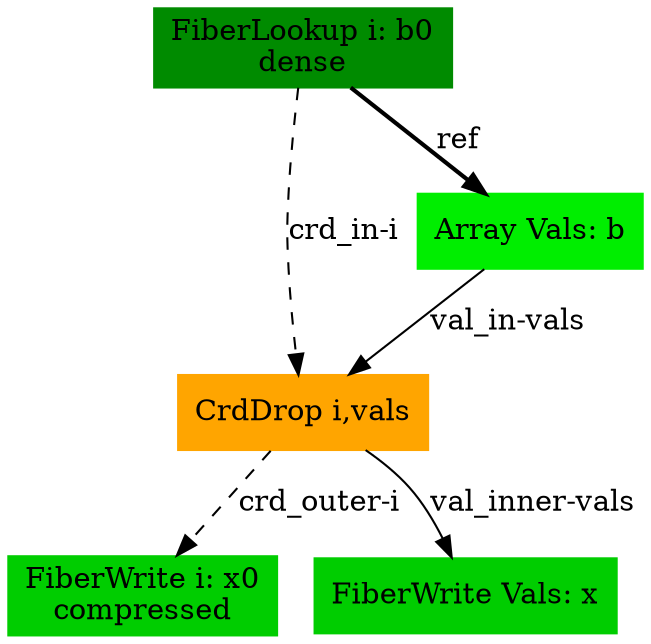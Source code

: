 digraph SAM {
    comment="x=s0,b=d0"
    4 [comment="type=crddrop,outer=i,inner=vals,vals=true" label="CrdDrop i,vals" color=orange shape=box style=filled type="crddrop" outer="i" inner="vals" vals="true"]
    3 [comment="type=fiberlookup,index=i,tensor=b,mode=0,format=dense,src=true,root=true" label="FiberLookup i: b0\ndense" color=green4 shape=box style=filled type="fiberlookup" index="i" tensor="b" mode="0" format="dense" src="true" root="true"]
    3 [comment="type=fiberlookup,index=i,tensor=b,mode=0,format=dense,src=true,root=true" label="FiberLookup i: b0\ndense" color=green4 shape=box style=filled type="fiberlookup" index="i" tensor="b" mode="0" format="dense" src="true" root="true"]
    1 [comment="type=fiberwrite,index=i,tensor=x,mode=0,format=compressed,segsize=2,crdsize=b0_dim,sink=true" label="FiberWrite i: x0\ncompressed" color=green3 shape=box style=filled type="fiberwrite" index="i" tensor="x" mode="0" format="compressed" segsize="2" crdsize="b0_dim" sink="true"]
    2 [comment="type=arrayvals,tensor=b" label="Array Vals: b" color=green2 shape=box style=filled type="arrayvals" tensor="b"]
    0 [comment="type=fiberwrite,mode=vals,tensor=x,size=1*b0_dim,sink=true" label="FiberWrite Vals: x" color=green3 shape=box style=filled type="fiberwrite" tensor="x" mode="vals" size="1*b0_dim" sink="true"]
    3 -> 4 [label="crd_in-i" style=dashed type="crd" comment="in-i"]
    4 -> 1 [label="crd_outer-i" style=dashed type="crd" comment="outer-i"]
    3 -> 2 [label="ref" style=bold type="ref" comment=""]
    2 -> 4 [label="val_in-vals" type="val" comment="in-vals"]
    4 -> 0 [label="val_inner-vals" type="val" comment="inner-vals"]
}
